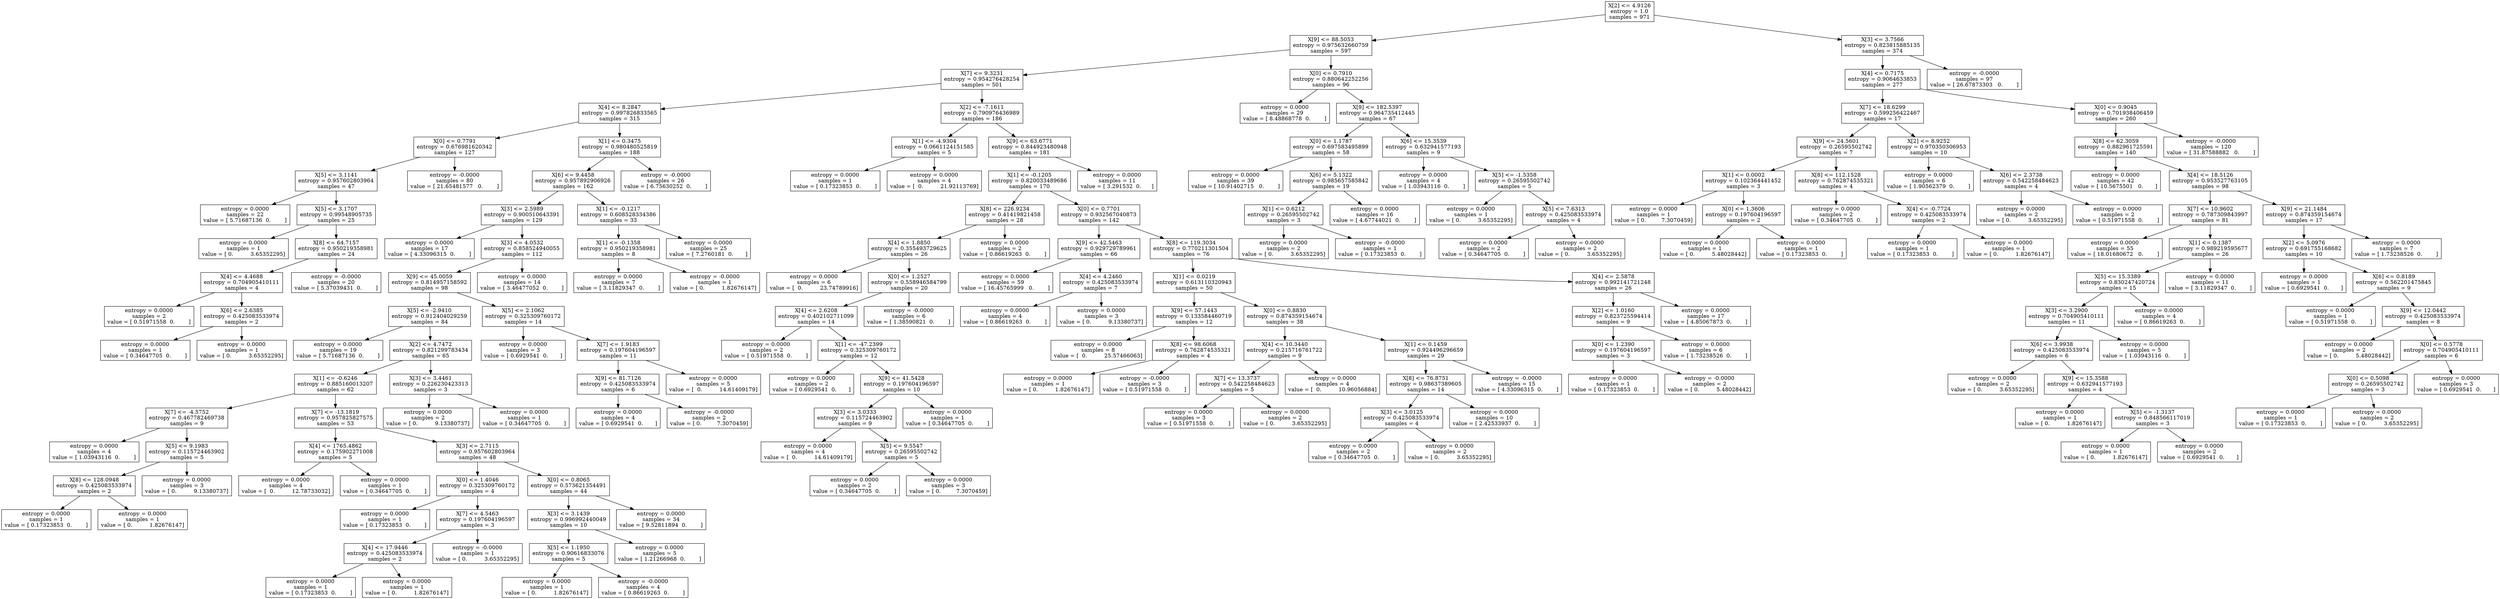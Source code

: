 digraph Tree {
0 [label="X[2] <= 4.9126\nentropy = 1.0\nsamples = 971", shape="box"] ;
1 [label="X[9] <= 88.5053\nentropy = 0.975632660759\nsamples = 597", shape="box"] ;
0 -> 1 ;
2 [label="X[7] <= 9.3231\nentropy = 0.954276428254\nsamples = 501", shape="box"] ;
1 -> 2 ;
3 [label="X[4] <= 8.2847\nentropy = 0.997826833565\nsamples = 315", shape="box"] ;
2 -> 3 ;
4 [label="X[0] <= 0.7791\nentropy = 0.676981620342\nsamples = 127", shape="box"] ;
3 -> 4 ;
5 [label="X[5] <= 3.1141\nentropy = 0.957602803964\nsamples = 47", shape="box"] ;
4 -> 5 ;
6 [label="entropy = 0.0000\nsamples = 22\nvalue = [ 5.71687136  0.        ]", shape="box"] ;
5 -> 6 ;
7 [label="X[5] <= 3.1707\nentropy = 0.99548905735\nsamples = 25", shape="box"] ;
5 -> 7 ;
8 [label="entropy = 0.0000\nsamples = 1\nvalue = [ 0.          3.65352295]", shape="box"] ;
7 -> 8 ;
9 [label="X[8] <= 64.7157\nentropy = 0.950219358981\nsamples = 24", shape="box"] ;
7 -> 9 ;
10 [label="X[4] <= 4.4688\nentropy = 0.704905410111\nsamples = 4", shape="box"] ;
9 -> 10 ;
11 [label="entropy = 0.0000\nsamples = 2\nvalue = [ 0.51971558  0.        ]", shape="box"] ;
10 -> 11 ;
12 [label="X[6] <= 2.6385\nentropy = 0.425083533974\nsamples = 2", shape="box"] ;
10 -> 12 ;
13 [label="entropy = 0.0000\nsamples = 1\nvalue = [ 0.34647705  0.        ]", shape="box"] ;
12 -> 13 ;
14 [label="entropy = 0.0000\nsamples = 1\nvalue = [ 0.          3.65352295]", shape="box"] ;
12 -> 14 ;
15 [label="entropy = -0.0000\nsamples = 20\nvalue = [ 5.37039431  0.        ]", shape="box"] ;
9 -> 15 ;
16 [label="entropy = -0.0000\nsamples = 80\nvalue = [ 21.65481577   0.        ]", shape="box"] ;
4 -> 16 ;
17 [label="X[1] <= 0.3475\nentropy = 0.980480525819\nsamples = 188", shape="box"] ;
3 -> 17 ;
18 [label="X[6] <= 9.4458\nentropy = 0.957892906926\nsamples = 162", shape="box"] ;
17 -> 18 ;
19 [label="X[3] <= 2.5989\nentropy = 0.900510643391\nsamples = 129", shape="box"] ;
18 -> 19 ;
20 [label="entropy = 0.0000\nsamples = 17\nvalue = [ 4.33096315  0.        ]", shape="box"] ;
19 -> 20 ;
21 [label="X[3] <= 4.0532\nentropy = 0.858524940055\nsamples = 112", shape="box"] ;
19 -> 21 ;
22 [label="X[9] <= 45.0059\nentropy = 0.814957158592\nsamples = 98", shape="box"] ;
21 -> 22 ;
23 [label="X[5] <= -2.9410\nentropy = 0.912404029259\nsamples = 84", shape="box"] ;
22 -> 23 ;
24 [label="entropy = 0.0000\nsamples = 19\nvalue = [ 5.71687136  0.        ]", shape="box"] ;
23 -> 24 ;
25 [label="X[2] <= 4.7472\nentropy = 0.821299783434\nsamples = 65", shape="box"] ;
23 -> 25 ;
26 [label="X[1] <= -0.6246\nentropy = 0.885160013207\nsamples = 62", shape="box"] ;
25 -> 26 ;
27 [label="X[7] <= -4.5752\nentropy = 0.467782469738\nsamples = 9", shape="box"] ;
26 -> 27 ;
28 [label="entropy = 0.0000\nsamples = 4\nvalue = [ 1.03943116  0.        ]", shape="box"] ;
27 -> 28 ;
29 [label="X[5] <= 9.1983\nentropy = 0.115724463902\nsamples = 5", shape="box"] ;
27 -> 29 ;
30 [label="X[8] <= 128.0948\nentropy = 0.425083533974\nsamples = 2", shape="box"] ;
29 -> 30 ;
31 [label="entropy = 0.0000\nsamples = 1\nvalue = [ 0.17323853  0.        ]", shape="box"] ;
30 -> 31 ;
32 [label="entropy = 0.0000\nsamples = 1\nvalue = [ 0.          1.82676147]", shape="box"] ;
30 -> 32 ;
33 [label="entropy = 0.0000\nsamples = 3\nvalue = [ 0.          9.13380737]", shape="box"] ;
29 -> 33 ;
34 [label="X[7] <= -13.1819\nentropy = 0.957825827575\nsamples = 53", shape="box"] ;
26 -> 34 ;
35 [label="X[4] <= 1765.4862\nentropy = 0.175902271008\nsamples = 5", shape="box"] ;
34 -> 35 ;
36 [label="entropy = 0.0000\nsamples = 4\nvalue = [  0.          12.78733032]", shape="box"] ;
35 -> 36 ;
37 [label="entropy = 0.0000\nsamples = 1\nvalue = [ 0.34647705  0.        ]", shape="box"] ;
35 -> 37 ;
38 [label="X[3] <= 2.7115\nentropy = 0.957602803964\nsamples = 48", shape="box"] ;
34 -> 38 ;
39 [label="X[0] <= 1.4046\nentropy = 0.325309760172\nsamples = 4", shape="box"] ;
38 -> 39 ;
40 [label="entropy = 0.0000\nsamples = 1\nvalue = [ 0.17323853  0.        ]", shape="box"] ;
39 -> 40 ;
41 [label="X[7] <= 4.5463\nentropy = 0.197604196597\nsamples = 3", shape="box"] ;
39 -> 41 ;
42 [label="X[4] <= 17.9446\nentropy = 0.425083533974\nsamples = 2", shape="box"] ;
41 -> 42 ;
43 [label="entropy = 0.0000\nsamples = 1\nvalue = [ 0.17323853  0.        ]", shape="box"] ;
42 -> 43 ;
44 [label="entropy = 0.0000\nsamples = 1\nvalue = [ 0.          1.82676147]", shape="box"] ;
42 -> 44 ;
45 [label="entropy = -0.0000\nsamples = 1\nvalue = [ 0.          3.65352295]", shape="box"] ;
41 -> 45 ;
46 [label="X[0] <= 0.8065\nentropy = 0.573621354491\nsamples = 44", shape="box"] ;
38 -> 46 ;
47 [label="X[3] <= 3.1439\nentropy = 0.996992440049\nsamples = 10", shape="box"] ;
46 -> 47 ;
48 [label="X[5] <= 1.1950\nentropy = 0.90616833076\nsamples = 5", shape="box"] ;
47 -> 48 ;
49 [label="entropy = 0.0000\nsamples = 1\nvalue = [ 0.          1.82676147]", shape="box"] ;
48 -> 49 ;
50 [label="entropy = -0.0000\nsamples = 4\nvalue = [ 0.86619263  0.        ]", shape="box"] ;
48 -> 50 ;
51 [label="entropy = 0.0000\nsamples = 5\nvalue = [ 1.21266968  0.        ]", shape="box"] ;
47 -> 51 ;
52 [label="entropy = 0.0000\nsamples = 34\nvalue = [ 9.52811894  0.        ]", shape="box"] ;
46 -> 52 ;
53 [label="X[3] <= 3.4461\nentropy = 0.226230423313\nsamples = 3", shape="box"] ;
25 -> 53 ;
54 [label="entropy = 0.0000\nsamples = 2\nvalue = [ 0.          9.13380737]", shape="box"] ;
53 -> 54 ;
55 [label="entropy = 0.0000\nsamples = 1\nvalue = [ 0.34647705  0.        ]", shape="box"] ;
53 -> 55 ;
56 [label="X[5] <= 2.1062\nentropy = 0.325309760172\nsamples = 14", shape="box"] ;
22 -> 56 ;
57 [label="entropy = 0.0000\nsamples = 3\nvalue = [ 0.6929541  0.       ]", shape="box"] ;
56 -> 57 ;
58 [label="X[7] <= 1.9183\nentropy = 0.197604196597\nsamples = 11", shape="box"] ;
56 -> 58 ;
59 [label="X[9] <= 81.7126\nentropy = 0.425083533974\nsamples = 6", shape="box"] ;
58 -> 59 ;
60 [label="entropy = 0.0000\nsamples = 4\nvalue = [ 0.6929541  0.       ]", shape="box"] ;
59 -> 60 ;
61 [label="entropy = -0.0000\nsamples = 2\nvalue = [ 0.         7.3070459]", shape="box"] ;
59 -> 61 ;
62 [label="entropy = 0.0000\nsamples = 5\nvalue = [  0.          14.61409179]", shape="box"] ;
58 -> 62 ;
63 [label="entropy = 0.0000\nsamples = 14\nvalue = [ 3.46477052  0.        ]", shape="box"] ;
21 -> 63 ;
64 [label="X[1] <= -0.1217\nentropy = 0.608528334386\nsamples = 33", shape="box"] ;
18 -> 64 ;
65 [label="X[1] <= -0.1358\nentropy = 0.950219358981\nsamples = 8", shape="box"] ;
64 -> 65 ;
66 [label="entropy = 0.0000\nsamples = 7\nvalue = [ 3.11829347  0.        ]", shape="box"] ;
65 -> 66 ;
67 [label="entropy = -0.0000\nsamples = 1\nvalue = [ 0.          1.82676147]", shape="box"] ;
65 -> 67 ;
68 [label="entropy = 0.0000\nsamples = 25\nvalue = [ 7.2760181  0.       ]", shape="box"] ;
64 -> 68 ;
69 [label="entropy = -0.0000\nsamples = 26\nvalue = [ 6.75630252  0.        ]", shape="box"] ;
17 -> 69 ;
70 [label="X[2] <= -7.1611\nentropy = 0.790976436989\nsamples = 186", shape="box"] ;
2 -> 70 ;
71 [label="X[1] <= -4.9304\nentropy = 0.0661124151585\nsamples = 5", shape="box"] ;
70 -> 71 ;
72 [label="entropy = 0.0000\nsamples = 1\nvalue = [ 0.17323853  0.        ]", shape="box"] ;
71 -> 72 ;
73 [label="entropy = 0.0000\nsamples = 4\nvalue = [  0.          21.92113769]", shape="box"] ;
71 -> 73 ;
74 [label="X[9] <= 63.6771\nentropy = 0.844923480948\nsamples = 181", shape="box"] ;
70 -> 74 ;
75 [label="X[1] <= -0.1205\nentropy = 0.820033489686\nsamples = 170", shape="box"] ;
74 -> 75 ;
76 [label="X[8] <= 226.9234\nentropy = 0.41419821458\nsamples = 28", shape="box"] ;
75 -> 76 ;
77 [label="X[4] <= 1.8850\nentropy = 0.355493729625\nsamples = 26", shape="box"] ;
76 -> 77 ;
78 [label="entropy = 0.0000\nsamples = 6\nvalue = [  0.          23.74789916]", shape="box"] ;
77 -> 78 ;
79 [label="X[0] <= 1.2527\nentropy = 0.558946584799\nsamples = 20", shape="box"] ;
77 -> 79 ;
80 [label="X[4] <= 2.6208\nentropy = 0.402102711099\nsamples = 14", shape="box"] ;
79 -> 80 ;
81 [label="entropy = 0.0000\nsamples = 2\nvalue = [ 0.51971558  0.        ]", shape="box"] ;
80 -> 81 ;
82 [label="X[1] <= -47.2399\nentropy = 0.325309760172\nsamples = 12", shape="box"] ;
80 -> 82 ;
83 [label="entropy = 0.0000\nsamples = 2\nvalue = [ 0.6929541  0.       ]", shape="box"] ;
82 -> 83 ;
84 [label="X[9] <= 41.5428\nentropy = 0.197604196597\nsamples = 10", shape="box"] ;
82 -> 84 ;
85 [label="X[3] <= 3.0333\nentropy = 0.115724463902\nsamples = 9", shape="box"] ;
84 -> 85 ;
86 [label="entropy = 0.0000\nsamples = 4\nvalue = [  0.          14.61409179]", shape="box"] ;
85 -> 86 ;
87 [label="X[5] <= 9.5547\nentropy = 0.26595502742\nsamples = 5", shape="box"] ;
85 -> 87 ;
88 [label="entropy = 0.0000\nsamples = 2\nvalue = [ 0.34647705  0.        ]", shape="box"] ;
87 -> 88 ;
89 [label="entropy = 0.0000\nsamples = 3\nvalue = [ 0.         7.3070459]", shape="box"] ;
87 -> 89 ;
90 [label="entropy = 0.0000\nsamples = 1\nvalue = [ 0.34647705  0.        ]", shape="box"] ;
84 -> 90 ;
91 [label="entropy = -0.0000\nsamples = 6\nvalue = [ 1.38590821  0.        ]", shape="box"] ;
79 -> 91 ;
92 [label="entropy = 0.0000\nsamples = 2\nvalue = [ 0.86619263  0.        ]", shape="box"] ;
76 -> 92 ;
93 [label="X[0] <= 0.7701\nentropy = 0.932567040873\nsamples = 142", shape="box"] ;
75 -> 93 ;
94 [label="X[9] <= 42.5463\nentropy = 0.929729789961\nsamples = 66", shape="box"] ;
93 -> 94 ;
95 [label="entropy = 0.0000\nsamples = 59\nvalue = [ 16.45765999   0.        ]", shape="box"] ;
94 -> 95 ;
96 [label="X[4] <= 4.2460\nentropy = 0.425083533974\nsamples = 7", shape="box"] ;
94 -> 96 ;
97 [label="entropy = 0.0000\nsamples = 4\nvalue = [ 0.86619263  0.        ]", shape="box"] ;
96 -> 97 ;
98 [label="entropy = 0.0000\nsamples = 3\nvalue = [ 0.          9.13380737]", shape="box"] ;
96 -> 98 ;
99 [label="X[8] <= 119.3034\nentropy = 0.770211301504\nsamples = 76", shape="box"] ;
93 -> 99 ;
100 [label="X[1] <= 0.0219\nentropy = 0.613110320943\nsamples = 50", shape="box"] ;
99 -> 100 ;
101 [label="X[9] <= 57.1443\nentropy = 0.133584460719\nsamples = 12", shape="box"] ;
100 -> 101 ;
102 [label="entropy = 0.0000\nsamples = 8\nvalue = [  0.          25.57466063]", shape="box"] ;
101 -> 102 ;
103 [label="X[8] <= 98.6068\nentropy = 0.762874535321\nsamples = 4", shape="box"] ;
101 -> 103 ;
104 [label="entropy = 0.0000\nsamples = 1\nvalue = [ 0.          1.82676147]", shape="box"] ;
103 -> 104 ;
105 [label="entropy = -0.0000\nsamples = 3\nvalue = [ 0.51971558  0.        ]", shape="box"] ;
103 -> 105 ;
106 [label="X[0] <= 0.8830\nentropy = 0.874359154674\nsamples = 38", shape="box"] ;
100 -> 106 ;
107 [label="X[4] <= 10.3440\nentropy = 0.215716761722\nsamples = 9", shape="box"] ;
106 -> 107 ;
108 [label="X[7] <= 13.3737\nentropy = 0.542258484623\nsamples = 5", shape="box"] ;
107 -> 108 ;
109 [label="entropy = 0.0000\nsamples = 3\nvalue = [ 0.51971558  0.        ]", shape="box"] ;
108 -> 109 ;
110 [label="entropy = 0.0000\nsamples = 2\nvalue = [ 0.          3.65352295]", shape="box"] ;
108 -> 110 ;
111 [label="entropy = 0.0000\nsamples = 4\nvalue = [  0.          10.96056884]", shape="box"] ;
107 -> 111 ;
112 [label="X[1] <= 0.1459\nentropy = 0.924496296659\nsamples = 29", shape="box"] ;
106 -> 112 ;
113 [label="X[8] <= 76.8751\nentropy = 0.98637389605\nsamples = 14", shape="box"] ;
112 -> 113 ;
114 [label="X[3] <= 3.0125\nentropy = 0.425083533974\nsamples = 4", shape="box"] ;
113 -> 114 ;
115 [label="entropy = 0.0000\nsamples = 2\nvalue = [ 0.34647705  0.        ]", shape="box"] ;
114 -> 115 ;
116 [label="entropy = 0.0000\nsamples = 2\nvalue = [ 0.          3.65352295]", shape="box"] ;
114 -> 116 ;
117 [label="entropy = 0.0000\nsamples = 10\nvalue = [ 2.42533937  0.        ]", shape="box"] ;
113 -> 117 ;
118 [label="entropy = -0.0000\nsamples = 15\nvalue = [ 4.33096315  0.        ]", shape="box"] ;
112 -> 118 ;
119 [label="X[4] <= 2.5878\nentropy = 0.992141721248\nsamples = 26", shape="box"] ;
99 -> 119 ;
120 [label="X[2] <= 1.0160\nentropy = 0.823725594414\nsamples = 9", shape="box"] ;
119 -> 120 ;
121 [label="X[0] <= 1.2390\nentropy = 0.197604196597\nsamples = 3", shape="box"] ;
120 -> 121 ;
122 [label="entropy = 0.0000\nsamples = 1\nvalue = [ 0.17323853  0.        ]", shape="box"] ;
121 -> 122 ;
123 [label="entropy = -0.0000\nsamples = 2\nvalue = [ 0.          5.48028442]", shape="box"] ;
121 -> 123 ;
124 [label="entropy = 0.0000\nsamples = 6\nvalue = [ 1.73238526  0.        ]", shape="box"] ;
120 -> 124 ;
125 [label="entropy = 0.0000\nsamples = 17\nvalue = [ 4.85067873  0.        ]", shape="box"] ;
119 -> 125 ;
126 [label="entropy = 0.0000\nsamples = 11\nvalue = [ 3.291532  0.      ]", shape="box"] ;
74 -> 126 ;
127 [label="X[0] <= 0.7910\nentropy = 0.880642252256\nsamples = 96", shape="box"] ;
1 -> 127 ;
128 [label="entropy = 0.0000\nsamples = 29\nvalue = [ 8.48868778  0.        ]", shape="box"] ;
127 -> 128 ;
129 [label="X[9] <= 182.5397\nentropy = 0.964735412445\nsamples = 67", shape="box"] ;
127 -> 129 ;
130 [label="X[0] <= 1.1787\nentropy = 0.697583495899\nsamples = 58", shape="box"] ;
129 -> 130 ;
131 [label="entropy = 0.0000\nsamples = 39\nvalue = [ 10.91402715   0.        ]", shape="box"] ;
130 -> 131 ;
132 [label="X[6] <= 5.1322\nentropy = 0.985657585842\nsamples = 19", shape="box"] ;
130 -> 132 ;
133 [label="X[1] <= 0.6212\nentropy = 0.26595502742\nsamples = 3", shape="box"] ;
132 -> 133 ;
134 [label="entropy = 0.0000\nsamples = 2\nvalue = [ 0.          3.65352295]", shape="box"] ;
133 -> 134 ;
135 [label="entropy = -0.0000\nsamples = 1\nvalue = [ 0.17323853  0.        ]", shape="box"] ;
133 -> 135 ;
136 [label="entropy = 0.0000\nsamples = 16\nvalue = [ 4.67744021  0.        ]", shape="box"] ;
132 -> 136 ;
137 [label="X[6] <= 15.3539\nentropy = 0.632941577193\nsamples = 9", shape="box"] ;
129 -> 137 ;
138 [label="entropy = 0.0000\nsamples = 4\nvalue = [ 1.03943116  0.        ]", shape="box"] ;
137 -> 138 ;
139 [label="X[5] <= -1.5358\nentropy = 0.26595502742\nsamples = 5", shape="box"] ;
137 -> 139 ;
140 [label="entropy = 0.0000\nsamples = 1\nvalue = [ 0.          3.65352295]", shape="box"] ;
139 -> 140 ;
141 [label="X[5] <= 7.6313\nentropy = 0.425083533974\nsamples = 4", shape="box"] ;
139 -> 141 ;
142 [label="entropy = 0.0000\nsamples = 2\nvalue = [ 0.34647705  0.        ]", shape="box"] ;
141 -> 142 ;
143 [label="entropy = 0.0000\nsamples = 2\nvalue = [ 0.          3.65352295]", shape="box"] ;
141 -> 143 ;
144 [label="X[3] <= 3.7566\nentropy = 0.823815885135\nsamples = 374", shape="box"] ;
0 -> 144 ;
145 [label="X[4] <= 0.7175\nentropy = 0.9064633853\nsamples = 277", shape="box"] ;
144 -> 145 ;
146 [label="X[7] <= 18.6299\nentropy = 0.599256422467\nsamples = 17", shape="box"] ;
145 -> 146 ;
147 [label="X[9] <= 24.5601\nentropy = 0.26595502742\nsamples = 7", shape="box"] ;
146 -> 147 ;
148 [label="X[1] <= 0.0002\nentropy = 0.102364441452\nsamples = 3", shape="box"] ;
147 -> 148 ;
149 [label="entropy = 0.0000\nsamples = 1\nvalue = [ 0.         7.3070459]", shape="box"] ;
148 -> 149 ;
150 [label="X[0] <= 1.3606\nentropy = 0.197604196597\nsamples = 2", shape="box"] ;
148 -> 150 ;
151 [label="entropy = 0.0000\nsamples = 1\nvalue = [ 0.          5.48028442]", shape="box"] ;
150 -> 151 ;
152 [label="entropy = 0.0000\nsamples = 1\nvalue = [ 0.17323853  0.        ]", shape="box"] ;
150 -> 152 ;
153 [label="X[8] <= 112.1528\nentropy = 0.762874535321\nsamples = 4", shape="box"] ;
147 -> 153 ;
154 [label="entropy = 0.0000\nsamples = 2\nvalue = [ 0.34647705  0.        ]", shape="box"] ;
153 -> 154 ;
155 [label="X[4] <= -0.7724\nentropy = 0.425083533974\nsamples = 2", shape="box"] ;
153 -> 155 ;
156 [label="entropy = 0.0000\nsamples = 1\nvalue = [ 0.17323853  0.        ]", shape="box"] ;
155 -> 156 ;
157 [label="entropy = 0.0000\nsamples = 1\nvalue = [ 0.          1.82676147]", shape="box"] ;
155 -> 157 ;
158 [label="X[2] <= 8.9252\nentropy = 0.970350306953\nsamples = 10", shape="box"] ;
146 -> 158 ;
159 [label="entropy = 0.0000\nsamples = 6\nvalue = [ 1.90562379  0.        ]", shape="box"] ;
158 -> 159 ;
160 [label="X[6] <= 2.3738\nentropy = 0.542258484623\nsamples = 4", shape="box"] ;
158 -> 160 ;
161 [label="entropy = 0.0000\nsamples = 2\nvalue = [ 0.          3.65352295]", shape="box"] ;
160 -> 161 ;
162 [label="entropy = 0.0000\nsamples = 2\nvalue = [ 0.51971558  0.        ]", shape="box"] ;
160 -> 162 ;
163 [label="X[0] <= 0.9045\nentropy = 0.701938406459\nsamples = 260", shape="box"] ;
145 -> 163 ;
164 [label="X[8] <= 62.3059\nentropy = 0.882961725591\nsamples = 140", shape="box"] ;
163 -> 164 ;
165 [label="entropy = 0.0000\nsamples = 42\nvalue = [ 10.5675501   0.       ]", shape="box"] ;
164 -> 165 ;
166 [label="X[4] <= 18.5126\nentropy = 0.953527763105\nsamples = 98", shape="box"] ;
164 -> 166 ;
167 [label="X[7] <= 10.9602\nentropy = 0.787309843997\nsamples = 81", shape="box"] ;
166 -> 167 ;
168 [label="entropy = 0.0000\nsamples = 55\nvalue = [ 18.01680672   0.        ]", shape="box"] ;
167 -> 168 ;
169 [label="X[1] <= 0.1387\nentropy = 0.989219595677\nsamples = 26", shape="box"] ;
167 -> 169 ;
170 [label="X[5] <= 15.3389\nentropy = 0.830247420724\nsamples = 15", shape="box"] ;
169 -> 170 ;
171 [label="X[3] <= 3.2900\nentropy = 0.704905410111\nsamples = 11", shape="box"] ;
170 -> 171 ;
172 [label="X[6] <= 3.9938\nentropy = 0.425083533974\nsamples = 6", shape="box"] ;
171 -> 172 ;
173 [label="entropy = 0.0000\nsamples = 2\nvalue = [ 0.          3.65352295]", shape="box"] ;
172 -> 173 ;
174 [label="X[9] <= 15.3588\nentropy = 0.632941577193\nsamples = 4", shape="box"] ;
172 -> 174 ;
175 [label="entropy = 0.0000\nsamples = 1\nvalue = [ 0.          1.82676147]", shape="box"] ;
174 -> 175 ;
176 [label="X[5] <= -1.3137\nentropy = 0.848566117019\nsamples = 3", shape="box"] ;
174 -> 176 ;
177 [label="entropy = 0.0000\nsamples = 1\nvalue = [ 0.          1.82676147]", shape="box"] ;
176 -> 177 ;
178 [label="entropy = 0.0000\nsamples = 2\nvalue = [ 0.6929541  0.       ]", shape="box"] ;
176 -> 178 ;
179 [label="entropy = 0.0000\nsamples = 5\nvalue = [ 1.03943116  0.        ]", shape="box"] ;
171 -> 179 ;
180 [label="entropy = 0.0000\nsamples = 4\nvalue = [ 0.86619263  0.        ]", shape="box"] ;
170 -> 180 ;
181 [label="entropy = 0.0000\nsamples = 11\nvalue = [ 3.11829347  0.        ]", shape="box"] ;
169 -> 181 ;
182 [label="X[9] <= 21.1484\nentropy = 0.874359154674\nsamples = 17", shape="box"] ;
166 -> 182 ;
183 [label="X[2] <= 5.0976\nentropy = 0.691755168682\nsamples = 10", shape="box"] ;
182 -> 183 ;
184 [label="entropy = 0.0000\nsamples = 1\nvalue = [ 0.6929541  0.       ]", shape="box"] ;
183 -> 184 ;
185 [label="X[6] <= 0.8189\nentropy = 0.562201475845\nsamples = 9", shape="box"] ;
183 -> 185 ;
186 [label="entropy = 0.0000\nsamples = 1\nvalue = [ 0.51971558  0.        ]", shape="box"] ;
185 -> 186 ;
187 [label="X[9] <= 12.0442\nentropy = 0.425083533974\nsamples = 8", shape="box"] ;
185 -> 187 ;
188 [label="entropy = 0.0000\nsamples = 2\nvalue = [ 0.          5.48028442]", shape="box"] ;
187 -> 188 ;
189 [label="X[0] <= 0.5778\nentropy = 0.704905410111\nsamples = 6", shape="box"] ;
187 -> 189 ;
190 [label="X[0] <= 0.5098\nentropy = 0.26595502742\nsamples = 3", shape="box"] ;
189 -> 190 ;
191 [label="entropy = 0.0000\nsamples = 1\nvalue = [ 0.17323853  0.        ]", shape="box"] ;
190 -> 191 ;
192 [label="entropy = 0.0000\nsamples = 2\nvalue = [ 0.          3.65352295]", shape="box"] ;
190 -> 192 ;
193 [label="entropy = 0.0000\nsamples = 3\nvalue = [ 0.6929541  0.       ]", shape="box"] ;
189 -> 193 ;
194 [label="entropy = 0.0000\nsamples = 7\nvalue = [ 1.73238526  0.        ]", shape="box"] ;
182 -> 194 ;
195 [label="entropy = -0.0000\nsamples = 120\nvalue = [ 31.87588882   0.        ]", shape="box"] ;
163 -> 195 ;
196 [label="entropy = -0.0000\nsamples = 97\nvalue = [ 26.67873303   0.        ]", shape="box"] ;
144 -> 196 ;
}